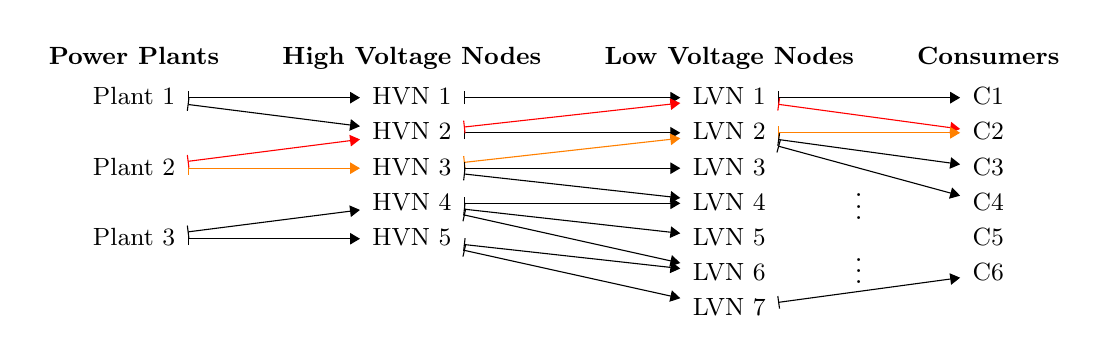 \begin{tikzpicture}
\node at (0,0){
\begin{tikzcd}[font=\small, column sep=0.5cm, row sep=0.5cm, every arrow/.append style={|-Triangle}]
  \textbf{Power Plants}&\textbf{High Voltage Nodes}&\textbf{Low Voltage Nodes}&\textbf{Consumers}\\[-15pt]
  \text{Plant 1}
  \arrow[r]
  \arrow[dr]&
  \text{HVN 1}
  \arrow[r]&
  \text{LVN 1}
  \arrow[r]
  \arrow[dr,red]&\text{C1}\\[-15pt]
  &\text{HVN 2}
  \arrow[r]
  \arrow[ur,red]&
  \text{LVN 2}
  \arrow[r,orange]
  \arrow[dr]
  \arrow[ddr, "\vdots"']&\text{C2}\\[-15pt]
  \text{Plant 2}
  \arrow[r,orange]
  \arrow[ur,red]&
  \text{HVN 3}
  \arrow[ur,orange]
  \arrow[r]
  \arrow[dr]
  &\text{LVN 3}&\text{C3}
  \\[-15pt]
  &\text{HVN 4}
  \arrow[r]
  \arrow[dr]
  \arrow[ddr]&\text{LVN 4}&\text{C4}\\[-15pt]
  \text{Plant 3}
  \arrow[r]
  \arrow[ur]&
  \text{HVN 5}
  \arrow[dr] \arrow[ddr]&
  \text{LVN 5}
  &\text{C5}
  \\[-15pt]
  &&\text{LVN 6} &\text{C6}\\[-15pt]
  &&\text{LVN 7}
  \arrow[ur,"\vdots"]&
\end{tikzcd}};
\end{tikzpicture}

